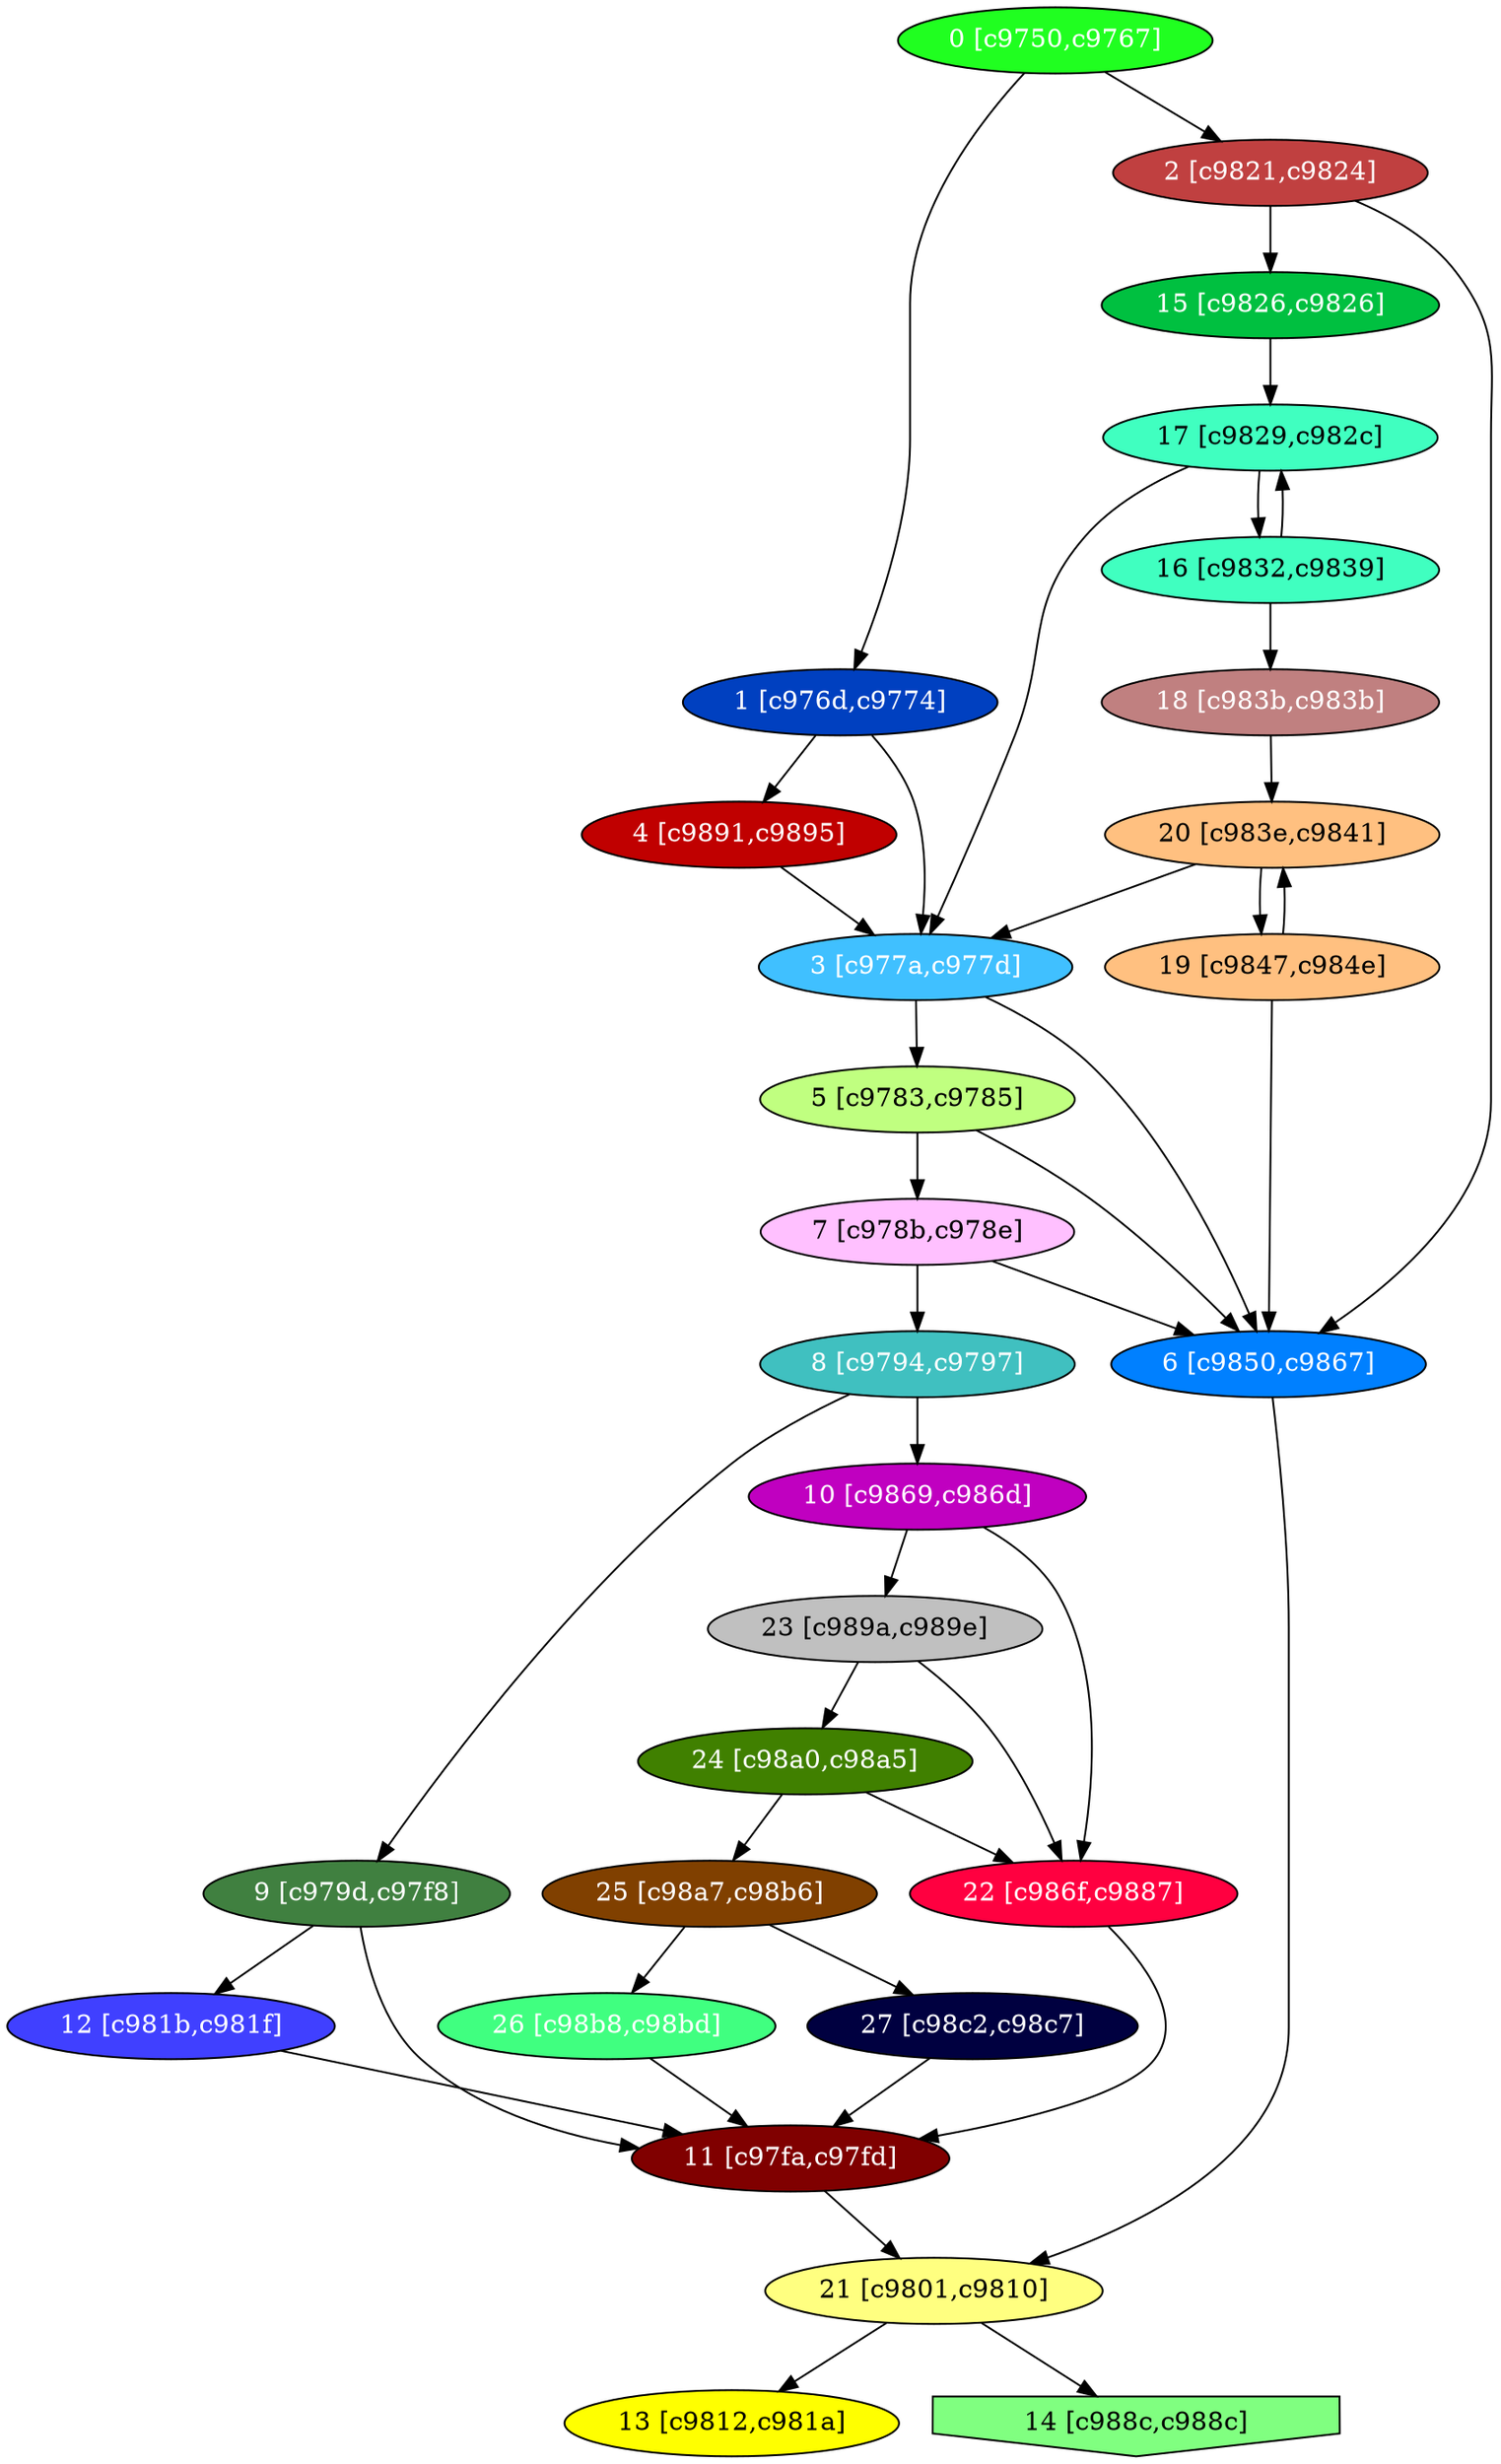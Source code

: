 diGraph libnss3{
	libnss3_0  [style=filled fillcolor="#20FF20" fontcolor="#ffffff" shape=oval label="0 [c9750,c9767]"]
	libnss3_1  [style=filled fillcolor="#0040C0" fontcolor="#ffffff" shape=oval label="1 [c976d,c9774]"]
	libnss3_2  [style=filled fillcolor="#C04040" fontcolor="#ffffff" shape=oval label="2 [c9821,c9824]"]
	libnss3_3  [style=filled fillcolor="#40C0FF" fontcolor="#ffffff" shape=oval label="3 [c977a,c977d]"]
	libnss3_4  [style=filled fillcolor="#C00000" fontcolor="#ffffff" shape=oval label="4 [c9891,c9895]"]
	libnss3_5  [style=filled fillcolor="#C0FF80" fontcolor="#000000" shape=oval label="5 [c9783,c9785]"]
	libnss3_6  [style=filled fillcolor="#0080FF" fontcolor="#ffffff" shape=oval label="6 [c9850,c9867]"]
	libnss3_7  [style=filled fillcolor="#FFC0FF" fontcolor="#000000" shape=oval label="7 [c978b,c978e]"]
	libnss3_8  [style=filled fillcolor="#40C0C0" fontcolor="#ffffff" shape=oval label="8 [c9794,c9797]"]
	libnss3_9  [style=filled fillcolor="#408040" fontcolor="#ffffff" shape=oval label="9 [c979d,c97f8]"]
	libnss3_a  [style=filled fillcolor="#C000C0" fontcolor="#ffffff" shape=oval label="10 [c9869,c986d]"]
	libnss3_b  [style=filled fillcolor="#800000" fontcolor="#ffffff" shape=oval label="11 [c97fa,c97fd]"]
	libnss3_c  [style=filled fillcolor="#4040FF" fontcolor="#ffffff" shape=oval label="12 [c981b,c981f]"]
	libnss3_d  [style=filled fillcolor="#FFFF00" fontcolor="#000000" shape=oval label="13 [c9812,c981a]"]
	libnss3_e  [style=filled fillcolor="#80FF80" fontcolor="#000000" shape=invhouse label="14 [c988c,c988c]"]
	libnss3_f  [style=filled fillcolor="#00C040" fontcolor="#ffffff" shape=oval label="15 [c9826,c9826]"]
	libnss3_10  [style=filled fillcolor="#40FFC0" fontcolor="#000000" shape=oval label="16 [c9832,c9839]"]
	libnss3_11  [style=filled fillcolor="#40FFC0" fontcolor="#000000" shape=oval label="17 [c9829,c982c]"]
	libnss3_12  [style=filled fillcolor="#C08080" fontcolor="#ffffff" shape=oval label="18 [c983b,c983b]"]
	libnss3_13  [style=filled fillcolor="#FFC080" fontcolor="#000000" shape=oval label="19 [c9847,c984e]"]
	libnss3_14  [style=filled fillcolor="#FFC080" fontcolor="#000000" shape=oval label="20 [c983e,c9841]"]
	libnss3_15  [style=filled fillcolor="#FFFF80" fontcolor="#000000" shape=oval label="21 [c9801,c9810]"]
	libnss3_16  [style=filled fillcolor="#FF0040" fontcolor="#ffffff" shape=oval label="22 [c986f,c9887]"]
	libnss3_17  [style=filled fillcolor="#C0C0C0" fontcolor="#000000" shape=oval label="23 [c989a,c989e]"]
	libnss3_18  [style=filled fillcolor="#408000" fontcolor="#ffffff" shape=oval label="24 [c98a0,c98a5]"]
	libnss3_19  [style=filled fillcolor="#804000" fontcolor="#ffffff" shape=oval label="25 [c98a7,c98b6]"]
	libnss3_1a  [style=filled fillcolor="#40FF80" fontcolor="#ffffff" shape=oval label="26 [c98b8,c98bd]"]
	libnss3_1b  [style=filled fillcolor="#000040" fontcolor="#ffffff" shape=oval label="27 [c98c2,c98c7]"]

	libnss3_0 -> libnss3_1
	libnss3_0 -> libnss3_2
	libnss3_1 -> libnss3_3
	libnss3_1 -> libnss3_4
	libnss3_2 -> libnss3_6
	libnss3_2 -> libnss3_f
	libnss3_3 -> libnss3_5
	libnss3_3 -> libnss3_6
	libnss3_4 -> libnss3_3
	libnss3_5 -> libnss3_6
	libnss3_5 -> libnss3_7
	libnss3_6 -> libnss3_15
	libnss3_7 -> libnss3_6
	libnss3_7 -> libnss3_8
	libnss3_8 -> libnss3_9
	libnss3_8 -> libnss3_a
	libnss3_9 -> libnss3_b
	libnss3_9 -> libnss3_c
	libnss3_a -> libnss3_16
	libnss3_a -> libnss3_17
	libnss3_b -> libnss3_15
	libnss3_c -> libnss3_b
	libnss3_f -> libnss3_11
	libnss3_10 -> libnss3_11
	libnss3_10 -> libnss3_12
	libnss3_11 -> libnss3_3
	libnss3_11 -> libnss3_10
	libnss3_12 -> libnss3_14
	libnss3_13 -> libnss3_6
	libnss3_13 -> libnss3_14
	libnss3_14 -> libnss3_3
	libnss3_14 -> libnss3_13
	libnss3_15 -> libnss3_d
	libnss3_15 -> libnss3_e
	libnss3_16 -> libnss3_b
	libnss3_17 -> libnss3_16
	libnss3_17 -> libnss3_18
	libnss3_18 -> libnss3_16
	libnss3_18 -> libnss3_19
	libnss3_19 -> libnss3_1a
	libnss3_19 -> libnss3_1b
	libnss3_1a -> libnss3_b
	libnss3_1b -> libnss3_b
}